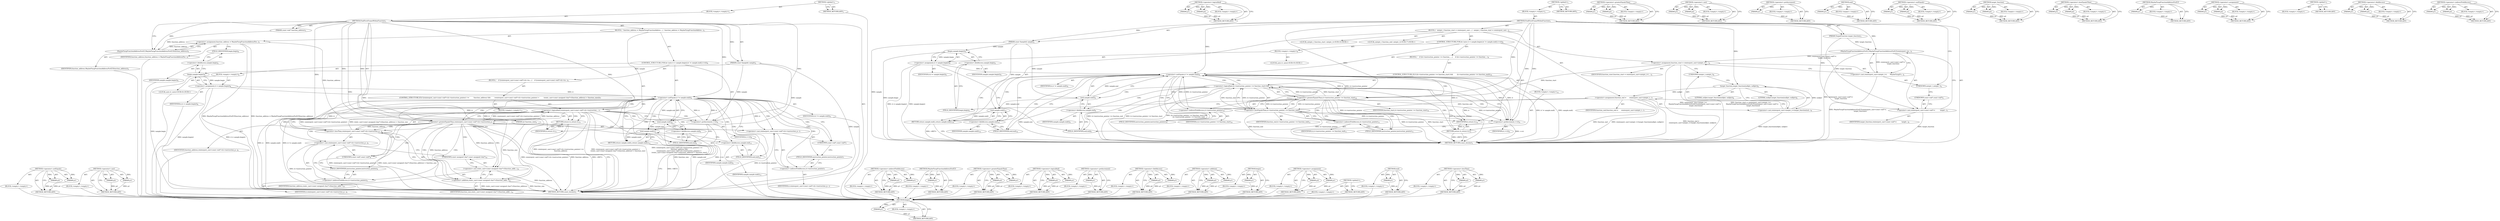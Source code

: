 digraph "&lt;operator&gt;.indirectFieldAccess" {
vulnerable_106 [label=<(METHOD,&lt;operator&gt;.notEquals)>];
vulnerable_107 [label=<(PARAM,p1)>];
vulnerable_108 [label=<(PARAM,p2)>];
vulnerable_109 [label=<(BLOCK,&lt;empty&gt;,&lt;empty&gt;)>];
vulnerable_110 [label=<(METHOD_RETURN,ANY)>];
vulnerable_129 [label=<(METHOD,&lt;operator&gt;.cast)>];
vulnerable_130 [label=<(PARAM,p1)>];
vulnerable_131 [label=<(PARAM,p2)>];
vulnerable_132 [label=<(BLOCK,&lt;empty&gt;,&lt;empty&gt;)>];
vulnerable_133 [label=<(METHOD_RETURN,ANY)>];
vulnerable_6 [label=<(METHOD,&lt;global&gt;)<SUB>1</SUB>>];
vulnerable_7 [label=<(BLOCK,&lt;empty&gt;,&lt;empty&gt;)<SUB>1</SUB>>];
vulnerable_8 [label=<(METHOD,FindFirstFrameWithinFunction)<SUB>1</SUB>>];
vulnerable_9 [label=<(PARAM,const Sample&amp; sample)<SUB>2</SUB>>];
vulnerable_10 [label=<(PARAM,const void* function_address)<SUB>3</SUB>>];
vulnerable_11 [label=<(PARAM,int function_size)<SUB>4</SUB>>];
vulnerable_12 [label=<(BLOCK,{
  function_address = MaybeFixupFunctionAddres...,{
  function_address = MaybeFixupFunctionAddres...)<SUB>4</SUB>>];
vulnerable_13 [label=<(&lt;operator&gt;.assignment,function_address = MaybeFixupFunctionAddressFor...)<SUB>5</SUB>>];
vulnerable_14 [label=<(IDENTIFIER,function_address,function_address = MaybeFixupFunctionAddressFor...)<SUB>5</SUB>>];
vulnerable_15 [label=<(MaybeFixupFunctionAddressForILT,MaybeFixupFunctionAddressForILT(function_address))<SUB>5</SUB>>];
vulnerable_16 [label=<(IDENTIFIER,function_address,MaybeFixupFunctionAddressForILT(function_address))<SUB>5</SUB>>];
vulnerable_17 [label=<(CONTROL_STRUCTURE,FOR,for (auto it = sample.begin();it != sample.end();++it))<SUB>6</SUB>>];
vulnerable_18 [label=<(BLOCK,&lt;empty&gt;,&lt;empty&gt;)<SUB>6</SUB>>];
vulnerable_19 [label="<(LOCAL,auto it: auto)<SUB>6</SUB>>"];
vulnerable_20 [label=<(&lt;operator&gt;.assignment,it = sample.begin())<SUB>6</SUB>>];
vulnerable_21 [label=<(IDENTIFIER,it,it = sample.begin())<SUB>6</SUB>>];
vulnerable_22 [label=<(begin,sample.begin())<SUB>6</SUB>>];
vulnerable_23 [label=<(&lt;operator&gt;.fieldAccess,sample.begin)<SUB>6</SUB>>];
vulnerable_24 [label=<(IDENTIFIER,sample,sample.begin())<SUB>6</SUB>>];
vulnerable_25 [label=<(FIELD_IDENTIFIER,begin,begin)<SUB>6</SUB>>];
vulnerable_26 [label=<(&lt;operator&gt;.notEquals,it != sample.end())<SUB>6</SUB>>];
vulnerable_27 [label=<(IDENTIFIER,it,it != sample.end())<SUB>6</SUB>>];
vulnerable_28 [label=<(end,sample.end())<SUB>6</SUB>>];
vulnerable_29 [label=<(&lt;operator&gt;.fieldAccess,sample.end)<SUB>6</SUB>>];
vulnerable_30 [label=<(IDENTIFIER,sample,sample.end())<SUB>6</SUB>>];
vulnerable_31 [label=<(FIELD_IDENTIFIER,end,end)<SUB>6</SUB>>];
vulnerable_32 [label=<(&lt;operator&gt;.preIncrement,++it)<SUB>6</SUB>>];
vulnerable_33 [label=<(IDENTIFIER,it,++it)<SUB>6</SUB>>];
vulnerable_34 [label=<(BLOCK,{
    if ((reinterpret_cast&lt;const void*&gt;(it-&gt;in...,{
    if ((reinterpret_cast&lt;const void*&gt;(it-&gt;in...)<SUB>6</SUB>>];
vulnerable_35 [label=<(CONTROL_STRUCTURE,IF,if ((reinterpret_cast&lt;const void*&gt;(it-&gt;instruction_pointer) &gt;=
         function_address) &amp;&amp;
        (reinterpret_cast&lt;const void*&gt;(it-&gt;instruction_pointer) &lt;
         (static_cast&lt;const unsigned char*&gt;(function_address) + function_size))))<SUB>7</SUB>>];
vulnerable_36 [label=<(&lt;operator&gt;.logicalAnd,(reinterpret_cast&lt;const void*&gt;(it-&gt;instruction_...)<SUB>7</SUB>>];
vulnerable_37 [label=<(&lt;operator&gt;.greaterEqualsThan,reinterpret_cast&lt;const void*&gt;(it-&gt;instruction_p...)<SUB>7</SUB>>];
vulnerable_38 [label=<(&lt;operator&gt;.cast,reinterpret_cast&lt;const void*&gt;(it-&gt;instruction_p...)<SUB>7</SUB>>];
vulnerable_39 [label=<(UNKNOWN,const void*,const void*)<SUB>7</SUB>>];
vulnerable_40 [label=<(&lt;operator&gt;.indirectFieldAccess,it-&gt;instruction_pointer)<SUB>7</SUB>>];
vulnerable_41 [label=<(IDENTIFIER,it,reinterpret_cast&lt;const void*&gt;(it-&gt;instruction_p...)<SUB>7</SUB>>];
vulnerable_42 [label=<(FIELD_IDENTIFIER,instruction_pointer,instruction_pointer)<SUB>7</SUB>>];
vulnerable_43 [label=<(IDENTIFIER,function_address,reinterpret_cast&lt;const void*&gt;(it-&gt;instruction_p...)<SUB>8</SUB>>];
vulnerable_44 [label=<(&lt;operator&gt;.lessThan,reinterpret_cast&lt;const void*&gt;(it-&gt;instruction_p...)<SUB>9</SUB>>];
vulnerable_45 [label=<(&lt;operator&gt;.cast,reinterpret_cast&lt;const void*&gt;(it-&gt;instruction_p...)<SUB>9</SUB>>];
vulnerable_46 [label=<(UNKNOWN,const void*,const void*)<SUB>9</SUB>>];
vulnerable_47 [label=<(&lt;operator&gt;.indirectFieldAccess,it-&gt;instruction_pointer)<SUB>9</SUB>>];
vulnerable_48 [label=<(IDENTIFIER,it,reinterpret_cast&lt;const void*&gt;(it-&gt;instruction_p...)<SUB>9</SUB>>];
vulnerable_49 [label=<(FIELD_IDENTIFIER,instruction_pointer,instruction_pointer)<SUB>9</SUB>>];
vulnerable_50 [label=<(&lt;operator&gt;.addition,static_cast&lt;const unsigned char*&gt;(function_addr...)<SUB>10</SUB>>];
vulnerable_51 [label=<(&lt;operator&gt;.cast,static_cast&lt;const unsigned char*&gt;(function_addr...)<SUB>10</SUB>>];
vulnerable_52 [label=<(UNKNOWN,const unsigned char*,const unsigned char*)<SUB>10</SUB>>];
vulnerable_53 [label=<(IDENTIFIER,function_address,static_cast&lt;const unsigned char*&gt;(function_addr...)<SUB>10</SUB>>];
vulnerable_54 [label=<(IDENTIFIER,function_size,static_cast&lt;const unsigned char*&gt;(function_addr...)<SUB>10</SUB>>];
vulnerable_55 [label=<(BLOCK,&lt;empty&gt;,&lt;empty&gt;)<SUB>11</SUB>>];
vulnerable_56 [label=<(RETURN,return it;,return it;)<SUB>11</SUB>>];
vulnerable_57 [label=<(IDENTIFIER,it,return it;)<SUB>11</SUB>>];
vulnerable_58 [label=<(RETURN,return sample.end();,return sample.end();)<SUB>13</SUB>>];
vulnerable_59 [label=<(end,sample.end())<SUB>13</SUB>>];
vulnerable_60 [label=<(&lt;operator&gt;.fieldAccess,sample.end)<SUB>13</SUB>>];
vulnerable_61 [label=<(IDENTIFIER,sample,sample.end())<SUB>13</SUB>>];
vulnerable_62 [label=<(FIELD_IDENTIFIER,end,end)<SUB>13</SUB>>];
vulnerable_63 [label=<(METHOD_RETURN,const_iterator)<SUB>1</SUB>>];
vulnerable_65 [label=<(METHOD_RETURN,ANY)<SUB>1</SUB>>];
vulnerable_134 [label=<(METHOD,&lt;operator&gt;.indirectFieldAccess)>];
vulnerable_135 [label=<(PARAM,p1)>];
vulnerable_136 [label=<(PARAM,p2)>];
vulnerable_137 [label=<(BLOCK,&lt;empty&gt;,&lt;empty&gt;)>];
vulnerable_138 [label=<(METHOD_RETURN,ANY)>];
vulnerable_93 [label=<(METHOD,MaybeFixupFunctionAddressForILT)>];
vulnerable_94 [label=<(PARAM,p1)>];
vulnerable_95 [label=<(BLOCK,&lt;empty&gt;,&lt;empty&gt;)>];
vulnerable_96 [label=<(METHOD_RETURN,ANY)>];
vulnerable_124 [label=<(METHOD,&lt;operator&gt;.greaterEqualsThan)>];
vulnerable_125 [label=<(PARAM,p1)>];
vulnerable_126 [label=<(PARAM,p2)>];
vulnerable_127 [label=<(BLOCK,&lt;empty&gt;,&lt;empty&gt;)>];
vulnerable_128 [label=<(METHOD_RETURN,ANY)>];
vulnerable_119 [label=<(METHOD,&lt;operator&gt;.logicalAnd)>];
vulnerable_120 [label=<(PARAM,p1)>];
vulnerable_121 [label=<(PARAM,p2)>];
vulnerable_122 [label=<(BLOCK,&lt;empty&gt;,&lt;empty&gt;)>];
vulnerable_123 [label=<(METHOD_RETURN,ANY)>];
vulnerable_115 [label=<(METHOD,&lt;operator&gt;.preIncrement)>];
vulnerable_116 [label=<(PARAM,p1)>];
vulnerable_117 [label=<(BLOCK,&lt;empty&gt;,&lt;empty&gt;)>];
vulnerable_118 [label=<(METHOD_RETURN,ANY)>];
vulnerable_101 [label=<(METHOD,&lt;operator&gt;.fieldAccess)>];
vulnerable_102 [label=<(PARAM,p1)>];
vulnerable_103 [label=<(PARAM,p2)>];
vulnerable_104 [label=<(BLOCK,&lt;empty&gt;,&lt;empty&gt;)>];
vulnerable_105 [label=<(METHOD_RETURN,ANY)>];
vulnerable_144 [label=<(METHOD,&lt;operator&gt;.addition)>];
vulnerable_145 [label=<(PARAM,p1)>];
vulnerable_146 [label=<(PARAM,p2)>];
vulnerable_147 [label=<(BLOCK,&lt;empty&gt;,&lt;empty&gt;)>];
vulnerable_148 [label=<(METHOD_RETURN,ANY)>];
vulnerable_97 [label=<(METHOD,begin)>];
vulnerable_98 [label=<(PARAM,p1)>];
vulnerable_99 [label=<(BLOCK,&lt;empty&gt;,&lt;empty&gt;)>];
vulnerable_100 [label=<(METHOD_RETURN,ANY)>];
vulnerable_88 [label=<(METHOD,&lt;operator&gt;.assignment)>];
vulnerable_89 [label=<(PARAM,p1)>];
vulnerable_90 [label=<(PARAM,p2)>];
vulnerable_91 [label=<(BLOCK,&lt;empty&gt;,&lt;empty&gt;)>];
vulnerable_92 [label=<(METHOD_RETURN,ANY)>];
vulnerable_82 [label=<(METHOD,&lt;global&gt;)<SUB>1</SUB>>];
vulnerable_83 [label=<(BLOCK,&lt;empty&gt;,&lt;empty&gt;)>];
vulnerable_84 [label=<(METHOD_RETURN,ANY)>];
vulnerable_111 [label=<(METHOD,end)>];
vulnerable_112 [label=<(PARAM,p1)>];
vulnerable_113 [label=<(BLOCK,&lt;empty&gt;,&lt;empty&gt;)>];
vulnerable_114 [label=<(METHOD_RETURN,ANY)>];
vulnerable_139 [label=<(METHOD,&lt;operator&gt;.lessThan)>];
vulnerable_140 [label=<(PARAM,p1)>];
vulnerable_141 [label=<(PARAM,p2)>];
vulnerable_142 [label=<(BLOCK,&lt;empty&gt;,&lt;empty&gt;)>];
vulnerable_143 [label=<(METHOD_RETURN,ANY)>];
fixed_113 [label=<(METHOD,begin)>];
fixed_114 [label=<(PARAM,p1)>];
fixed_115 [label=<(BLOCK,&lt;empty&gt;,&lt;empty&gt;)>];
fixed_116 [label=<(METHOD_RETURN,ANY)>];
fixed_135 [label=<(METHOD,&lt;operator&gt;.logicalAnd)>];
fixed_136 [label=<(PARAM,p1)>];
fixed_137 [label=<(PARAM,p2)>];
fixed_138 [label=<(BLOCK,&lt;empty&gt;,&lt;empty&gt;)>];
fixed_139 [label=<(METHOD_RETURN,ANY)>];
fixed_6 [label=<(METHOD,&lt;global&gt;)<SUB>1</SUB>>];
fixed_7 [label=<(BLOCK,&lt;empty&gt;,&lt;empty&gt;)<SUB>1</SUB>>];
fixed_8 [label=<(METHOD,FindFirstFrameWithinFunction)<SUB>1</SUB>>];
fixed_9 [label=<(PARAM,const Sample&amp; sample)<SUB>2</SUB>>];
fixed_10 [label=<(PARAM,TargetFunction target_function)<SUB>3</SUB>>];
fixed_11 [label=<(BLOCK,{
  uintptr_t function_start = reinterpret_cast...,{
  uintptr_t function_start = reinterpret_cast...)<SUB>3</SUB>>];
fixed_12 [label="<(LOCAL,uintptr_t function_start: uintptr_t)<SUB>4</SUB>>"];
fixed_13 [label=<(&lt;operator&gt;.assignment,function_start = reinterpret_cast&lt;uintptr_t&gt;(
 ...)<SUB>4</SUB>>];
fixed_14 [label=<(IDENTIFIER,function_start,function_start = reinterpret_cast&lt;uintptr_t&gt;(
 ...)<SUB>4</SUB>>];
fixed_15 [label=<(&lt;operator&gt;.cast,reinterpret_cast&lt;uintptr_t&gt;(
      MaybeFixupFu...)<SUB>4</SUB>>];
fixed_16 [label=<(UNKNOWN,uintptr_t,uintptr_t)<SUB>4</SUB>>];
fixed_17 [label=<(MaybeFixupFunctionAddressForILT,MaybeFixupFunctionAddressForILT(reinterpret_cas...)<SUB>5</SUB>>];
fixed_18 [label=<(&lt;operator&gt;.cast,reinterpret_cast&lt;const void*&gt;(
          target...)<SUB>5</SUB>>];
fixed_19 [label=<(UNKNOWN,const void*,const void*)<SUB>5</SUB>>];
fixed_20 [label=<(IDENTIFIER,target_function,reinterpret_cast&lt;const void*&gt;(
          target...)<SUB>6</SUB>>];
fixed_21 [label="<(LOCAL,uintptr_t function_end: uintptr_t)<SUB>7</SUB>>"];
fixed_22 [label=<(&lt;operator&gt;.assignment,function_end =
      reinterpret_cast&lt;uintptr_t...)<SUB>7</SUB>>];
fixed_23 [label=<(IDENTIFIER,function_end,function_end =
      reinterpret_cast&lt;uintptr_t...)<SUB>7</SUB>>];
fixed_24 [label=<(&lt;operator&gt;.cast,reinterpret_cast&lt;uintptr_t&gt;(target_function(nul...)<SUB>8</SUB>>];
fixed_25 [label=<(UNKNOWN,uintptr_t,uintptr_t)<SUB>8</SUB>>];
fixed_26 [label=<(target_function,target_function(nullptr, nullptr))<SUB>8</SUB>>];
fixed_27 [label=<(LITERAL,nullptr,target_function(nullptr, nullptr))<SUB>8</SUB>>];
fixed_28 [label=<(LITERAL,nullptr,target_function(nullptr, nullptr))<SUB>8</SUB>>];
fixed_29 [label=<(CONTROL_STRUCTURE,FOR,for (auto it = sample.begin();it != sample.end();++it))<SUB>9</SUB>>];
fixed_30 [label=<(BLOCK,&lt;empty&gt;,&lt;empty&gt;)<SUB>9</SUB>>];
fixed_31 [label="<(LOCAL,auto it: auto)<SUB>9</SUB>>"];
fixed_32 [label=<(&lt;operator&gt;.assignment,it = sample.begin())<SUB>9</SUB>>];
fixed_33 [label=<(IDENTIFIER,it,it = sample.begin())<SUB>9</SUB>>];
fixed_34 [label=<(begin,sample.begin())<SUB>9</SUB>>];
fixed_35 [label=<(&lt;operator&gt;.fieldAccess,sample.begin)<SUB>9</SUB>>];
fixed_36 [label=<(IDENTIFIER,sample,sample.begin())<SUB>9</SUB>>];
fixed_37 [label=<(FIELD_IDENTIFIER,begin,begin)<SUB>9</SUB>>];
fixed_38 [label=<(&lt;operator&gt;.notEquals,it != sample.end())<SUB>9</SUB>>];
fixed_39 [label=<(IDENTIFIER,it,it != sample.end())<SUB>9</SUB>>];
fixed_40 [label=<(end,sample.end())<SUB>9</SUB>>];
fixed_41 [label=<(&lt;operator&gt;.fieldAccess,sample.end)<SUB>9</SUB>>];
fixed_42 [label=<(IDENTIFIER,sample,sample.end())<SUB>9</SUB>>];
fixed_43 [label=<(FIELD_IDENTIFIER,end,end)<SUB>9</SUB>>];
fixed_44 [label=<(&lt;operator&gt;.preIncrement,++it)<SUB>9</SUB>>];
fixed_45 [label=<(IDENTIFIER,it,++it)<SUB>9</SUB>>];
fixed_46 [label=<(BLOCK,{
    if ((it-&gt;instruction_pointer &gt;= function_...,{
    if ((it-&gt;instruction_pointer &gt;= function_...)<SUB>9</SUB>>];
fixed_47 [label=<(CONTROL_STRUCTURE,IF,if ((it-&gt;instruction_pointer &gt;= function_start) &amp;&amp;
        (it-&gt;instruction_pointer &lt;= function_end)))<SUB>10</SUB>>];
fixed_48 [label=<(&lt;operator&gt;.logicalAnd,(it-&gt;instruction_pointer &gt;= function_start) &amp;&amp;
...)<SUB>10</SUB>>];
fixed_49 [label=<(&lt;operator&gt;.greaterEqualsThan,it-&gt;instruction_pointer &gt;= function_start)<SUB>10</SUB>>];
fixed_50 [label=<(&lt;operator&gt;.indirectFieldAccess,it-&gt;instruction_pointer)<SUB>10</SUB>>];
fixed_51 [label=<(IDENTIFIER,it,it-&gt;instruction_pointer &gt;= function_start)<SUB>10</SUB>>];
fixed_52 [label=<(FIELD_IDENTIFIER,instruction_pointer,instruction_pointer)<SUB>10</SUB>>];
fixed_53 [label=<(IDENTIFIER,function_start,it-&gt;instruction_pointer &gt;= function_start)<SUB>10</SUB>>];
fixed_54 [label=<(&lt;operator&gt;.lessEqualsThan,it-&gt;instruction_pointer &lt;= function_end)<SUB>11</SUB>>];
fixed_55 [label=<(&lt;operator&gt;.indirectFieldAccess,it-&gt;instruction_pointer)<SUB>11</SUB>>];
fixed_56 [label=<(IDENTIFIER,it,it-&gt;instruction_pointer &lt;= function_end)<SUB>11</SUB>>];
fixed_57 [label=<(FIELD_IDENTIFIER,instruction_pointer,instruction_pointer)<SUB>11</SUB>>];
fixed_58 [label=<(IDENTIFIER,function_end,it-&gt;instruction_pointer &lt;= function_end)<SUB>11</SUB>>];
fixed_59 [label=<(BLOCK,&lt;empty&gt;,&lt;empty&gt;)<SUB>12</SUB>>];
fixed_60 [label=<(RETURN,return it;,return it;)<SUB>12</SUB>>];
fixed_61 [label=<(IDENTIFIER,it,return it;)<SUB>12</SUB>>];
fixed_62 [label=<(RETURN,return sample.end();,return sample.end();)<SUB>14</SUB>>];
fixed_63 [label=<(end,sample.end())<SUB>14</SUB>>];
fixed_64 [label=<(&lt;operator&gt;.fieldAccess,sample.end)<SUB>14</SUB>>];
fixed_65 [label=<(IDENTIFIER,sample,sample.end())<SUB>14</SUB>>];
fixed_66 [label=<(FIELD_IDENTIFIER,end,end)<SUB>14</SUB>>];
fixed_67 [label=<(METHOD_RETURN,const_iterator)<SUB>1</SUB>>];
fixed_69 [label=<(METHOD_RETURN,ANY)<SUB>1</SUB>>];
fixed_140 [label=<(METHOD,&lt;operator&gt;.greaterEqualsThan)>];
fixed_141 [label=<(PARAM,p1)>];
fixed_142 [label=<(PARAM,p2)>];
fixed_143 [label=<(BLOCK,&lt;empty&gt;,&lt;empty&gt;)>];
fixed_144 [label=<(METHOD_RETURN,ANY)>];
fixed_99 [label=<(METHOD,&lt;operator&gt;.cast)>];
fixed_100 [label=<(PARAM,p1)>];
fixed_101 [label=<(PARAM,p2)>];
fixed_102 [label=<(BLOCK,&lt;empty&gt;,&lt;empty&gt;)>];
fixed_103 [label=<(METHOD_RETURN,ANY)>];
fixed_131 [label=<(METHOD,&lt;operator&gt;.preIncrement)>];
fixed_132 [label=<(PARAM,p1)>];
fixed_133 [label=<(BLOCK,&lt;empty&gt;,&lt;empty&gt;)>];
fixed_134 [label=<(METHOD_RETURN,ANY)>];
fixed_127 [label=<(METHOD,end)>];
fixed_128 [label=<(PARAM,p1)>];
fixed_129 [label=<(BLOCK,&lt;empty&gt;,&lt;empty&gt;)>];
fixed_130 [label=<(METHOD_RETURN,ANY)>];
fixed_122 [label=<(METHOD,&lt;operator&gt;.notEquals)>];
fixed_123 [label=<(PARAM,p1)>];
fixed_124 [label=<(PARAM,p2)>];
fixed_125 [label=<(BLOCK,&lt;empty&gt;,&lt;empty&gt;)>];
fixed_126 [label=<(METHOD_RETURN,ANY)>];
fixed_108 [label=<(METHOD,target_function)>];
fixed_109 [label=<(PARAM,p1)>];
fixed_110 [label=<(PARAM,p2)>];
fixed_111 [label=<(BLOCK,&lt;empty&gt;,&lt;empty&gt;)>];
fixed_112 [label=<(METHOD_RETURN,ANY)>];
fixed_150 [label=<(METHOD,&lt;operator&gt;.lessEqualsThan)>];
fixed_151 [label=<(PARAM,p1)>];
fixed_152 [label=<(PARAM,p2)>];
fixed_153 [label=<(BLOCK,&lt;empty&gt;,&lt;empty&gt;)>];
fixed_154 [label=<(METHOD_RETURN,ANY)>];
fixed_104 [label=<(METHOD,MaybeFixupFunctionAddressForILT)>];
fixed_105 [label=<(PARAM,p1)>];
fixed_106 [label=<(BLOCK,&lt;empty&gt;,&lt;empty&gt;)>];
fixed_107 [label=<(METHOD_RETURN,ANY)>];
fixed_94 [label=<(METHOD,&lt;operator&gt;.assignment)>];
fixed_95 [label=<(PARAM,p1)>];
fixed_96 [label=<(PARAM,p2)>];
fixed_97 [label=<(BLOCK,&lt;empty&gt;,&lt;empty&gt;)>];
fixed_98 [label=<(METHOD_RETURN,ANY)>];
fixed_88 [label=<(METHOD,&lt;global&gt;)<SUB>1</SUB>>];
fixed_89 [label=<(BLOCK,&lt;empty&gt;,&lt;empty&gt;)>];
fixed_90 [label=<(METHOD_RETURN,ANY)>];
fixed_117 [label=<(METHOD,&lt;operator&gt;.fieldAccess)>];
fixed_118 [label=<(PARAM,p1)>];
fixed_119 [label=<(PARAM,p2)>];
fixed_120 [label=<(BLOCK,&lt;empty&gt;,&lt;empty&gt;)>];
fixed_121 [label=<(METHOD_RETURN,ANY)>];
fixed_145 [label=<(METHOD,&lt;operator&gt;.indirectFieldAccess)>];
fixed_146 [label=<(PARAM,p1)>];
fixed_147 [label=<(PARAM,p2)>];
fixed_148 [label=<(BLOCK,&lt;empty&gt;,&lt;empty&gt;)>];
fixed_149 [label=<(METHOD_RETURN,ANY)>];
vulnerable_106 -> vulnerable_107  [key=0, label="AST: "];
vulnerable_106 -> vulnerable_107  [key=1, label="DDG: "];
vulnerable_106 -> vulnerable_109  [key=0, label="AST: "];
vulnerable_106 -> vulnerable_108  [key=0, label="AST: "];
vulnerable_106 -> vulnerable_108  [key=1, label="DDG: "];
vulnerable_106 -> vulnerable_110  [key=0, label="AST: "];
vulnerable_106 -> vulnerable_110  [key=1, label="CFG: "];
vulnerable_107 -> vulnerable_110  [key=0, label="DDG: p1"];
vulnerable_108 -> vulnerable_110  [key=0, label="DDG: p2"];
vulnerable_109 -> fixed_113  [key=0];
vulnerable_110 -> fixed_113  [key=0];
vulnerable_129 -> vulnerable_130  [key=0, label="AST: "];
vulnerable_129 -> vulnerable_130  [key=1, label="DDG: "];
vulnerable_129 -> vulnerable_132  [key=0, label="AST: "];
vulnerable_129 -> vulnerable_131  [key=0, label="AST: "];
vulnerable_129 -> vulnerable_131  [key=1, label="DDG: "];
vulnerable_129 -> vulnerable_133  [key=0, label="AST: "];
vulnerable_129 -> vulnerable_133  [key=1, label="CFG: "];
vulnerable_130 -> vulnerable_133  [key=0, label="DDG: p1"];
vulnerable_131 -> vulnerable_133  [key=0, label="DDG: p2"];
vulnerable_132 -> fixed_113  [key=0];
vulnerable_133 -> fixed_113  [key=0];
vulnerable_6 -> vulnerable_7  [key=0, label="AST: "];
vulnerable_6 -> vulnerable_65  [key=0, label="AST: "];
vulnerable_6 -> vulnerable_65  [key=1, label="CFG: "];
vulnerable_7 -> vulnerable_8  [key=0, label="AST: "];
vulnerable_8 -> vulnerable_9  [key=0, label="AST: "];
vulnerable_8 -> vulnerable_9  [key=1, label="DDG: "];
vulnerable_8 -> vulnerable_10  [key=0, label="AST: "];
vulnerable_8 -> vulnerable_10  [key=1, label="DDG: "];
vulnerable_8 -> vulnerable_11  [key=0, label="AST: "];
vulnerable_8 -> vulnerable_11  [key=1, label="DDG: "];
vulnerable_8 -> vulnerable_12  [key=0, label="AST: "];
vulnerable_8 -> vulnerable_63  [key=0, label="AST: "];
vulnerable_8 -> vulnerable_15  [key=0, label="CFG: "];
vulnerable_8 -> vulnerable_15  [key=1, label="DDG: "];
vulnerable_8 -> vulnerable_26  [key=0, label="DDG: "];
vulnerable_8 -> vulnerable_32  [key=0, label="DDG: "];
vulnerable_8 -> vulnerable_37  [key=0, label="DDG: "];
vulnerable_8 -> vulnerable_44  [key=0, label="DDG: "];
vulnerable_8 -> vulnerable_57  [key=0, label="DDG: "];
vulnerable_8 -> vulnerable_50  [key=0, label="DDG: "];
vulnerable_8 -> vulnerable_51  [key=0, label="DDG: "];
vulnerable_9 -> vulnerable_63  [key=0, label="DDG: sample"];
vulnerable_9 -> vulnerable_59  [key=0, label="DDG: sample"];
vulnerable_9 -> vulnerable_28  [key=0, label="DDG: sample"];
vulnerable_9 -> vulnerable_22  [key=0, label="DDG: sample"];
vulnerable_10 -> vulnerable_15  [key=0, label="DDG: function_address"];
vulnerable_11 -> vulnerable_63  [key=0, label="DDG: function_size"];
vulnerable_11 -> vulnerable_44  [key=0, label="DDG: function_size"];
vulnerable_11 -> vulnerable_50  [key=0, label="DDG: function_size"];
vulnerable_12 -> vulnerable_13  [key=0, label="AST: "];
vulnerable_12 -> vulnerable_17  [key=0, label="AST: "];
vulnerable_12 -> vulnerable_58  [key=0, label="AST: "];
vulnerable_13 -> vulnerable_14  [key=0, label="AST: "];
vulnerable_13 -> vulnerable_15  [key=0, label="AST: "];
vulnerable_13 -> vulnerable_25  [key=0, label="CFG: "];
vulnerable_13 -> vulnerable_63  [key=0, label="DDG: MaybeFixupFunctionAddressForILT(function_address)"];
vulnerable_13 -> vulnerable_63  [key=1, label="DDG: function_address = MaybeFixupFunctionAddressForILT(function_address)"];
vulnerable_13 -> vulnerable_37  [key=0, label="DDG: function_address"];
vulnerable_14 -> fixed_113  [key=0];
vulnerable_15 -> vulnerable_16  [key=0, label="AST: "];
vulnerable_15 -> vulnerable_13  [key=0, label="CFG: "];
vulnerable_15 -> vulnerable_13  [key=1, label="DDG: function_address"];
vulnerable_16 -> fixed_113  [key=0];
vulnerable_17 -> vulnerable_18  [key=0, label="AST: "];
vulnerable_17 -> vulnerable_26  [key=0, label="AST: "];
vulnerable_17 -> vulnerable_32  [key=0, label="AST: "];
vulnerable_17 -> vulnerable_34  [key=0, label="AST: "];
vulnerable_18 -> vulnerable_19  [key=0, label="AST: "];
vulnerable_18 -> vulnerable_20  [key=0, label="AST: "];
vulnerable_19 -> fixed_113  [key=0];
vulnerable_20 -> vulnerable_21  [key=0, label="AST: "];
vulnerable_20 -> vulnerable_22  [key=0, label="AST: "];
vulnerable_20 -> vulnerable_31  [key=0, label="CFG: "];
vulnerable_20 -> vulnerable_63  [key=0, label="DDG: sample.begin()"];
vulnerable_20 -> vulnerable_63  [key=1, label="DDG: it = sample.begin()"];
vulnerable_20 -> vulnerable_26  [key=0, label="DDG: it"];
vulnerable_21 -> fixed_113  [key=0];
vulnerable_22 -> vulnerable_23  [key=0, label="AST: "];
vulnerable_22 -> vulnerable_20  [key=0, label="CFG: "];
vulnerable_22 -> vulnerable_20  [key=1, label="DDG: sample.begin"];
vulnerable_22 -> vulnerable_63  [key=0, label="DDG: sample.begin"];
vulnerable_23 -> vulnerable_24  [key=0, label="AST: "];
vulnerable_23 -> vulnerable_25  [key=0, label="AST: "];
vulnerable_23 -> vulnerable_22  [key=0, label="CFG: "];
vulnerable_24 -> fixed_113  [key=0];
vulnerable_25 -> vulnerable_23  [key=0, label="CFG: "];
vulnerable_26 -> vulnerable_27  [key=0, label="AST: "];
vulnerable_26 -> vulnerable_28  [key=0, label="AST: "];
vulnerable_26 -> vulnerable_39  [key=0, label="CFG: "];
vulnerable_26 -> vulnerable_39  [key=1, label="CDG: "];
vulnerable_26 -> vulnerable_62  [key=0, label="CFG: "];
vulnerable_26 -> vulnerable_62  [key=1, label="CDG: "];
vulnerable_26 -> vulnerable_63  [key=0, label="DDG: it"];
vulnerable_26 -> vulnerable_63  [key=1, label="DDG: sample.end()"];
vulnerable_26 -> vulnerable_63  [key=2, label="DDG: it != sample.end()"];
vulnerable_26 -> vulnerable_32  [key=0, label="DDG: it"];
vulnerable_26 -> vulnerable_37  [key=0, label="DDG: it"];
vulnerable_26 -> vulnerable_37  [key=1, label="CDG: "];
vulnerable_26 -> vulnerable_44  [key=0, label="DDG: it"];
vulnerable_26 -> vulnerable_57  [key=0, label="DDG: it"];
vulnerable_26 -> vulnerable_38  [key=0, label="DDG: it"];
vulnerable_26 -> vulnerable_38  [key=1, label="CDG: "];
vulnerable_26 -> vulnerable_45  [key=0, label="DDG: it"];
vulnerable_26 -> vulnerable_58  [key=0, label="CDG: "];
vulnerable_26 -> vulnerable_60  [key=0, label="CDG: "];
vulnerable_26 -> vulnerable_42  [key=0, label="CDG: "];
vulnerable_26 -> vulnerable_36  [key=0, label="CDG: "];
vulnerable_26 -> vulnerable_40  [key=0, label="CDG: "];
vulnerable_26 -> vulnerable_59  [key=0, label="CDG: "];
vulnerable_27 -> fixed_113  [key=0];
vulnerable_28 -> vulnerable_29  [key=0, label="AST: "];
vulnerable_28 -> vulnerable_26  [key=0, label="CFG: "];
vulnerable_28 -> vulnerable_26  [key=1, label="DDG: sample.end"];
vulnerable_28 -> vulnerable_63  [key=0, label="DDG: sample.end"];
vulnerable_28 -> vulnerable_59  [key=0, label="DDG: sample.end"];
vulnerable_29 -> vulnerable_30  [key=0, label="AST: "];
vulnerable_29 -> vulnerable_31  [key=0, label="AST: "];
vulnerable_29 -> vulnerable_28  [key=0, label="CFG: "];
vulnerable_30 -> fixed_113  [key=0];
vulnerable_31 -> vulnerable_29  [key=0, label="CFG: "];
vulnerable_32 -> vulnerable_33  [key=0, label="AST: "];
vulnerable_32 -> vulnerable_31  [key=0, label="CFG: "];
vulnerable_32 -> vulnerable_63  [key=0, label="DDG: ++it"];
vulnerable_32 -> vulnerable_26  [key=0, label="DDG: it"];
vulnerable_33 -> fixed_113  [key=0];
vulnerable_34 -> vulnerable_35  [key=0, label="AST: "];
vulnerable_35 -> vulnerable_36  [key=0, label="AST: "];
vulnerable_35 -> vulnerable_55  [key=0, label="AST: "];
vulnerable_36 -> vulnerable_37  [key=0, label="AST: "];
vulnerable_36 -> vulnerable_44  [key=0, label="AST: "];
vulnerable_36 -> vulnerable_56  [key=0, label="CFG: "];
vulnerable_36 -> vulnerable_56  [key=1, label="CDG: "];
vulnerable_36 -> vulnerable_32  [key=0, label="CFG: "];
vulnerable_36 -> vulnerable_32  [key=1, label="CDG: "];
vulnerable_36 -> vulnerable_63  [key=0, label="DDG: reinterpret_cast&lt;const void*&gt;(it-&gt;instruction_pointer) &gt;=
         function_address"];
vulnerable_36 -> vulnerable_63  [key=1, label="DDG: reinterpret_cast&lt;const void*&gt;(it-&gt;instruction_pointer) &lt;
         (static_cast&lt;const unsigned char*&gt;(function_address) + function_size)"];
vulnerable_36 -> vulnerable_63  [key=2, label="DDG: (reinterpret_cast&lt;const void*&gt;(it-&gt;instruction_pointer) &gt;=
         function_address) &amp;&amp;
        (reinterpret_cast&lt;const void*&gt;(it-&gt;instruction_pointer) &lt;
         (static_cast&lt;const unsigned char*&gt;(function_address) + function_size))"];
vulnerable_36 -> vulnerable_26  [key=0, label="CDG: "];
vulnerable_36 -> vulnerable_28  [key=0, label="CDG: "];
vulnerable_36 -> vulnerable_29  [key=0, label="CDG: "];
vulnerable_36 -> vulnerable_31  [key=0, label="CDG: "];
vulnerable_37 -> vulnerable_38  [key=0, label="AST: "];
vulnerable_37 -> vulnerable_43  [key=0, label="AST: "];
vulnerable_37 -> vulnerable_46  [key=0, label="CFG: "];
vulnerable_37 -> vulnerable_46  [key=1, label="CDG: "];
vulnerable_37 -> vulnerable_36  [key=0, label="CFG: "];
vulnerable_37 -> vulnerable_36  [key=1, label="DDG: reinterpret_cast&lt;const void*&gt;(it-&gt;instruction_pointer)"];
vulnerable_37 -> vulnerable_36  [key=2, label="DDG: function_address"];
vulnerable_37 -> vulnerable_63  [key=0, label="DDG: reinterpret_cast&lt;const void*&gt;(it-&gt;instruction_pointer)"];
vulnerable_37 -> vulnerable_63  [key=1, label="DDG: function_address"];
vulnerable_37 -> vulnerable_44  [key=0, label="DDG: function_address"];
vulnerable_37 -> vulnerable_44  [key=1, label="CDG: "];
vulnerable_37 -> vulnerable_50  [key=0, label="DDG: function_address"];
vulnerable_37 -> vulnerable_50  [key=1, label="CDG: "];
vulnerable_37 -> vulnerable_51  [key=0, label="DDG: function_address"];
vulnerable_37 -> vulnerable_51  [key=1, label="CDG: "];
vulnerable_37 -> vulnerable_47  [key=0, label="CDG: "];
vulnerable_37 -> vulnerable_49  [key=0, label="CDG: "];
vulnerable_37 -> vulnerable_52  [key=0, label="CDG: "];
vulnerable_37 -> vulnerable_45  [key=0, label="CDG: "];
vulnerable_38 -> vulnerable_39  [key=0, label="AST: "];
vulnerable_38 -> vulnerable_40  [key=0, label="AST: "];
vulnerable_38 -> vulnerable_37  [key=0, label="CFG: "];
vulnerable_38 -> vulnerable_63  [key=0, label="DDG: it-&gt;instruction_pointer"];
vulnerable_39 -> vulnerable_42  [key=0, label="CFG: "];
vulnerable_40 -> vulnerable_41  [key=0, label="AST: "];
vulnerable_40 -> vulnerable_42  [key=0, label="AST: "];
vulnerable_40 -> vulnerable_38  [key=0, label="CFG: "];
vulnerable_41 -> fixed_113  [key=0];
vulnerable_42 -> vulnerable_40  [key=0, label="CFG: "];
vulnerable_43 -> fixed_113  [key=0];
vulnerable_44 -> vulnerable_45  [key=0, label="AST: "];
vulnerable_44 -> vulnerable_50  [key=0, label="AST: "];
vulnerable_44 -> vulnerable_36  [key=0, label="CFG: "];
vulnerable_44 -> vulnerable_36  [key=1, label="DDG: reinterpret_cast&lt;const void*&gt;(it-&gt;instruction_pointer)"];
vulnerable_44 -> vulnerable_36  [key=2, label="DDG: static_cast&lt;const unsigned char*&gt;(function_address) + function_size"];
vulnerable_44 -> vulnerable_63  [key=0, label="DDG: reinterpret_cast&lt;const void*&gt;(it-&gt;instruction_pointer)"];
vulnerable_44 -> vulnerable_63  [key=1, label="DDG: static_cast&lt;const unsigned char*&gt;(function_address) + function_size"];
vulnerable_45 -> vulnerable_46  [key=0, label="AST: "];
vulnerable_45 -> vulnerable_47  [key=0, label="AST: "];
vulnerable_45 -> vulnerable_52  [key=0, label="CFG: "];
vulnerable_45 -> vulnerable_63  [key=0, label="DDG: it-&gt;instruction_pointer"];
vulnerable_46 -> vulnerable_49  [key=0, label="CFG: "];
vulnerable_47 -> vulnerable_48  [key=0, label="AST: "];
vulnerable_47 -> vulnerable_49  [key=0, label="AST: "];
vulnerable_47 -> vulnerable_45  [key=0, label="CFG: "];
vulnerable_48 -> fixed_113  [key=0];
vulnerable_49 -> vulnerable_47  [key=0, label="CFG: "];
vulnerable_50 -> vulnerable_51  [key=0, label="AST: "];
vulnerable_50 -> vulnerable_54  [key=0, label="AST: "];
vulnerable_50 -> vulnerable_44  [key=0, label="CFG: "];
vulnerable_50 -> vulnerable_63  [key=0, label="DDG: static_cast&lt;const unsigned char*&gt;(function_address)"];
vulnerable_50 -> vulnerable_63  [key=1, label="DDG: function_size"];
vulnerable_51 -> vulnerable_52  [key=0, label="AST: "];
vulnerable_51 -> vulnerable_53  [key=0, label="AST: "];
vulnerable_51 -> vulnerable_50  [key=0, label="CFG: "];
vulnerable_51 -> vulnerable_63  [key=0, label="DDG: function_address"];
vulnerable_52 -> vulnerable_51  [key=0, label="CFG: "];
vulnerable_53 -> fixed_113  [key=0];
vulnerable_54 -> fixed_113  [key=0];
vulnerable_55 -> vulnerable_56  [key=0, label="AST: "];
vulnerable_56 -> vulnerable_57  [key=0, label="AST: "];
vulnerable_56 -> vulnerable_63  [key=0, label="CFG: "];
vulnerable_56 -> vulnerable_63  [key=1, label="DDG: &lt;RET&gt;"];
vulnerable_57 -> vulnerable_56  [key=0, label="DDG: it"];
vulnerable_58 -> vulnerable_59  [key=0, label="AST: "];
vulnerable_58 -> vulnerable_63  [key=0, label="CFG: "];
vulnerable_58 -> vulnerable_63  [key=1, label="DDG: &lt;RET&gt;"];
vulnerable_59 -> vulnerable_60  [key=0, label="AST: "];
vulnerable_59 -> vulnerable_58  [key=0, label="CFG: "];
vulnerable_59 -> vulnerable_58  [key=1, label="DDG: sample.end()"];
vulnerable_60 -> vulnerable_61  [key=0, label="AST: "];
vulnerable_60 -> vulnerable_62  [key=0, label="AST: "];
vulnerable_60 -> vulnerable_59  [key=0, label="CFG: "];
vulnerable_61 -> fixed_113  [key=0];
vulnerable_62 -> vulnerable_60  [key=0, label="CFG: "];
vulnerable_63 -> fixed_113  [key=0];
vulnerable_65 -> fixed_113  [key=0];
vulnerable_134 -> vulnerable_135  [key=0, label="AST: "];
vulnerable_134 -> vulnerable_135  [key=1, label="DDG: "];
vulnerable_134 -> vulnerable_137  [key=0, label="AST: "];
vulnerable_134 -> vulnerable_136  [key=0, label="AST: "];
vulnerable_134 -> vulnerable_136  [key=1, label="DDG: "];
vulnerable_134 -> vulnerable_138  [key=0, label="AST: "];
vulnerable_134 -> vulnerable_138  [key=1, label="CFG: "];
vulnerable_135 -> vulnerable_138  [key=0, label="DDG: p1"];
vulnerable_136 -> vulnerable_138  [key=0, label="DDG: p2"];
vulnerable_137 -> fixed_113  [key=0];
vulnerable_138 -> fixed_113  [key=0];
vulnerable_93 -> vulnerable_94  [key=0, label="AST: "];
vulnerable_93 -> vulnerable_94  [key=1, label="DDG: "];
vulnerable_93 -> vulnerable_95  [key=0, label="AST: "];
vulnerable_93 -> vulnerable_96  [key=0, label="AST: "];
vulnerable_93 -> vulnerable_96  [key=1, label="CFG: "];
vulnerable_94 -> vulnerable_96  [key=0, label="DDG: p1"];
vulnerable_95 -> fixed_113  [key=0];
vulnerable_96 -> fixed_113  [key=0];
vulnerable_124 -> vulnerable_125  [key=0, label="AST: "];
vulnerable_124 -> vulnerable_125  [key=1, label="DDG: "];
vulnerable_124 -> vulnerable_127  [key=0, label="AST: "];
vulnerable_124 -> vulnerable_126  [key=0, label="AST: "];
vulnerable_124 -> vulnerable_126  [key=1, label="DDG: "];
vulnerable_124 -> vulnerable_128  [key=0, label="AST: "];
vulnerable_124 -> vulnerable_128  [key=1, label="CFG: "];
vulnerable_125 -> vulnerable_128  [key=0, label="DDG: p1"];
vulnerable_126 -> vulnerable_128  [key=0, label="DDG: p2"];
vulnerable_127 -> fixed_113  [key=0];
vulnerable_128 -> fixed_113  [key=0];
vulnerable_119 -> vulnerable_120  [key=0, label="AST: "];
vulnerable_119 -> vulnerable_120  [key=1, label="DDG: "];
vulnerable_119 -> vulnerable_122  [key=0, label="AST: "];
vulnerable_119 -> vulnerable_121  [key=0, label="AST: "];
vulnerable_119 -> vulnerable_121  [key=1, label="DDG: "];
vulnerable_119 -> vulnerable_123  [key=0, label="AST: "];
vulnerable_119 -> vulnerable_123  [key=1, label="CFG: "];
vulnerable_120 -> vulnerable_123  [key=0, label="DDG: p1"];
vulnerable_121 -> vulnerable_123  [key=0, label="DDG: p2"];
vulnerable_122 -> fixed_113  [key=0];
vulnerable_123 -> fixed_113  [key=0];
vulnerable_115 -> vulnerable_116  [key=0, label="AST: "];
vulnerable_115 -> vulnerable_116  [key=1, label="DDG: "];
vulnerable_115 -> vulnerable_117  [key=0, label="AST: "];
vulnerable_115 -> vulnerable_118  [key=0, label="AST: "];
vulnerable_115 -> vulnerable_118  [key=1, label="CFG: "];
vulnerable_116 -> vulnerable_118  [key=0, label="DDG: p1"];
vulnerable_117 -> fixed_113  [key=0];
vulnerable_118 -> fixed_113  [key=0];
vulnerable_101 -> vulnerable_102  [key=0, label="AST: "];
vulnerable_101 -> vulnerable_102  [key=1, label="DDG: "];
vulnerable_101 -> vulnerable_104  [key=0, label="AST: "];
vulnerable_101 -> vulnerable_103  [key=0, label="AST: "];
vulnerable_101 -> vulnerable_103  [key=1, label="DDG: "];
vulnerable_101 -> vulnerable_105  [key=0, label="AST: "];
vulnerable_101 -> vulnerable_105  [key=1, label="CFG: "];
vulnerable_102 -> vulnerable_105  [key=0, label="DDG: p1"];
vulnerable_103 -> vulnerable_105  [key=0, label="DDG: p2"];
vulnerable_104 -> fixed_113  [key=0];
vulnerable_105 -> fixed_113  [key=0];
vulnerable_144 -> vulnerable_145  [key=0, label="AST: "];
vulnerable_144 -> vulnerable_145  [key=1, label="DDG: "];
vulnerable_144 -> vulnerable_147  [key=0, label="AST: "];
vulnerable_144 -> vulnerable_146  [key=0, label="AST: "];
vulnerable_144 -> vulnerable_146  [key=1, label="DDG: "];
vulnerable_144 -> vulnerable_148  [key=0, label="AST: "];
vulnerable_144 -> vulnerable_148  [key=1, label="CFG: "];
vulnerable_145 -> vulnerable_148  [key=0, label="DDG: p1"];
vulnerable_146 -> vulnerable_148  [key=0, label="DDG: p2"];
vulnerable_147 -> fixed_113  [key=0];
vulnerable_148 -> fixed_113  [key=0];
vulnerable_97 -> vulnerable_98  [key=0, label="AST: "];
vulnerable_97 -> vulnerable_98  [key=1, label="DDG: "];
vulnerable_97 -> vulnerable_99  [key=0, label="AST: "];
vulnerable_97 -> vulnerable_100  [key=0, label="AST: "];
vulnerable_97 -> vulnerable_100  [key=1, label="CFG: "];
vulnerable_98 -> vulnerable_100  [key=0, label="DDG: p1"];
vulnerable_99 -> fixed_113  [key=0];
vulnerable_100 -> fixed_113  [key=0];
vulnerable_88 -> vulnerable_89  [key=0, label="AST: "];
vulnerable_88 -> vulnerable_89  [key=1, label="DDG: "];
vulnerable_88 -> vulnerable_91  [key=0, label="AST: "];
vulnerable_88 -> vulnerable_90  [key=0, label="AST: "];
vulnerable_88 -> vulnerable_90  [key=1, label="DDG: "];
vulnerable_88 -> vulnerable_92  [key=0, label="AST: "];
vulnerable_88 -> vulnerable_92  [key=1, label="CFG: "];
vulnerable_89 -> vulnerable_92  [key=0, label="DDG: p1"];
vulnerable_90 -> vulnerable_92  [key=0, label="DDG: p2"];
vulnerable_91 -> fixed_113  [key=0];
vulnerable_92 -> fixed_113  [key=0];
vulnerable_82 -> vulnerable_83  [key=0, label="AST: "];
vulnerable_82 -> vulnerable_84  [key=0, label="AST: "];
vulnerable_82 -> vulnerable_84  [key=1, label="CFG: "];
vulnerable_83 -> fixed_113  [key=0];
vulnerable_84 -> fixed_113  [key=0];
vulnerable_111 -> vulnerable_112  [key=0, label="AST: "];
vulnerable_111 -> vulnerable_112  [key=1, label="DDG: "];
vulnerable_111 -> vulnerable_113  [key=0, label="AST: "];
vulnerable_111 -> vulnerable_114  [key=0, label="AST: "];
vulnerable_111 -> vulnerable_114  [key=1, label="CFG: "];
vulnerable_112 -> vulnerable_114  [key=0, label="DDG: p1"];
vulnerable_113 -> fixed_113  [key=0];
vulnerable_114 -> fixed_113  [key=0];
vulnerable_139 -> vulnerable_140  [key=0, label="AST: "];
vulnerable_139 -> vulnerable_140  [key=1, label="DDG: "];
vulnerable_139 -> vulnerable_142  [key=0, label="AST: "];
vulnerable_139 -> vulnerable_141  [key=0, label="AST: "];
vulnerable_139 -> vulnerable_141  [key=1, label="DDG: "];
vulnerable_139 -> vulnerable_143  [key=0, label="AST: "];
vulnerable_139 -> vulnerable_143  [key=1, label="CFG: "];
vulnerable_140 -> vulnerable_143  [key=0, label="DDG: p1"];
vulnerable_141 -> vulnerable_143  [key=0, label="DDG: p2"];
vulnerable_142 -> fixed_113  [key=0];
vulnerable_143 -> fixed_113  [key=0];
fixed_113 -> fixed_114  [key=0, label="AST: "];
fixed_113 -> fixed_114  [key=1, label="DDG: "];
fixed_113 -> fixed_115  [key=0, label="AST: "];
fixed_113 -> fixed_116  [key=0, label="AST: "];
fixed_113 -> fixed_116  [key=1, label="CFG: "];
fixed_114 -> fixed_116  [key=0, label="DDG: p1"];
fixed_135 -> fixed_136  [key=0, label="AST: "];
fixed_135 -> fixed_136  [key=1, label="DDG: "];
fixed_135 -> fixed_138  [key=0, label="AST: "];
fixed_135 -> fixed_137  [key=0, label="AST: "];
fixed_135 -> fixed_137  [key=1, label="DDG: "];
fixed_135 -> fixed_139  [key=0, label="AST: "];
fixed_135 -> fixed_139  [key=1, label="CFG: "];
fixed_136 -> fixed_139  [key=0, label="DDG: p1"];
fixed_137 -> fixed_139  [key=0, label="DDG: p2"];
fixed_6 -> fixed_7  [key=0, label="AST: "];
fixed_6 -> fixed_69  [key=0, label="AST: "];
fixed_6 -> fixed_69  [key=1, label="CFG: "];
fixed_7 -> fixed_8  [key=0, label="AST: "];
fixed_8 -> fixed_9  [key=0, label="AST: "];
fixed_8 -> fixed_9  [key=1, label="DDG: "];
fixed_8 -> fixed_10  [key=0, label="AST: "];
fixed_8 -> fixed_10  [key=1, label="DDG: "];
fixed_8 -> fixed_11  [key=0, label="AST: "];
fixed_8 -> fixed_67  [key=0, label="AST: "];
fixed_8 -> fixed_16  [key=0, label="CFG: "];
fixed_8 -> fixed_38  [key=0, label="DDG: "];
fixed_8 -> fixed_44  [key=0, label="DDG: "];
fixed_8 -> fixed_17  [key=0, label="DDG: "];
fixed_8 -> fixed_26  [key=0, label="DDG: "];
fixed_8 -> fixed_18  [key=0, label="DDG: "];
fixed_8 -> fixed_49  [key=0, label="DDG: "];
fixed_8 -> fixed_54  [key=0, label="DDG: "];
fixed_8 -> fixed_61  [key=0, label="DDG: "];
fixed_9 -> fixed_67  [key=0, label="DDG: sample"];
fixed_9 -> fixed_63  [key=0, label="DDG: sample"];
fixed_9 -> fixed_40  [key=0, label="DDG: sample"];
fixed_9 -> fixed_34  [key=0, label="DDG: sample"];
fixed_10 -> fixed_17  [key=0, label="DDG: target_function"];
fixed_10 -> fixed_18  [key=0, label="DDG: target_function"];
fixed_11 -> fixed_12  [key=0, label="AST: "];
fixed_11 -> fixed_13  [key=0, label="AST: "];
fixed_11 -> fixed_21  [key=0, label="AST: "];
fixed_11 -> fixed_22  [key=0, label="AST: "];
fixed_11 -> fixed_29  [key=0, label="AST: "];
fixed_11 -> fixed_62  [key=0, label="AST: "];
fixed_13 -> fixed_14  [key=0, label="AST: "];
fixed_13 -> fixed_15  [key=0, label="AST: "];
fixed_13 -> fixed_25  [key=0, label="CFG: "];
fixed_13 -> fixed_67  [key=0, label="DDG: reinterpret_cast&lt;uintptr_t&gt;(
      MaybeFixupFunctionAddressForILT(reinterpret_cast&lt;const void*&gt;(
          target_function)))"];
fixed_13 -> fixed_67  [key=1, label="DDG: function_start = reinterpret_cast&lt;uintptr_t&gt;(
      MaybeFixupFunctionAddressForILT(reinterpret_cast&lt;const void*&gt;(
          target_function)))"];
fixed_13 -> fixed_49  [key=0, label="DDG: function_start"];
fixed_15 -> fixed_16  [key=0, label="AST: "];
fixed_15 -> fixed_17  [key=0, label="AST: "];
fixed_15 -> fixed_13  [key=0, label="CFG: "];
fixed_15 -> fixed_67  [key=0, label="DDG: MaybeFixupFunctionAddressForILT(reinterpret_cast&lt;const void*&gt;(
          target_function))"];
fixed_16 -> fixed_19  [key=0, label="CFG: "];
fixed_17 -> fixed_18  [key=0, label="AST: "];
fixed_17 -> fixed_15  [key=0, label="CFG: "];
fixed_17 -> fixed_15  [key=1, label="DDG: reinterpret_cast&lt;const void*&gt;(
          target_function)"];
fixed_17 -> fixed_67  [key=0, label="DDG: reinterpret_cast&lt;const void*&gt;(
          target_function)"];
fixed_17 -> fixed_13  [key=0, label="DDG: reinterpret_cast&lt;const void*&gt;(
          target_function)"];
fixed_18 -> fixed_19  [key=0, label="AST: "];
fixed_18 -> fixed_20  [key=0, label="AST: "];
fixed_18 -> fixed_17  [key=0, label="CFG: "];
fixed_18 -> fixed_67  [key=0, label="DDG: target_function"];
fixed_19 -> fixed_18  [key=0, label="CFG: "];
fixed_22 -> fixed_23  [key=0, label="AST: "];
fixed_22 -> fixed_24  [key=0, label="AST: "];
fixed_22 -> fixed_37  [key=0, label="CFG: "];
fixed_22 -> fixed_67  [key=0, label="DDG: function_end"];
fixed_22 -> fixed_67  [key=1, label="DDG: reinterpret_cast&lt;uintptr_t&gt;(target_function(nullptr, nullptr))"];
fixed_22 -> fixed_67  [key=2, label="DDG: function_end =
      reinterpret_cast&lt;uintptr_t&gt;(target_function(nullptr, nullptr))"];
fixed_22 -> fixed_54  [key=0, label="DDG: function_end"];
fixed_24 -> fixed_25  [key=0, label="AST: "];
fixed_24 -> fixed_26  [key=0, label="AST: "];
fixed_24 -> fixed_22  [key=0, label="CFG: "];
fixed_24 -> fixed_67  [key=0, label="DDG: target_function(nullptr, nullptr)"];
fixed_25 -> fixed_26  [key=0, label="CFG: "];
fixed_26 -> fixed_27  [key=0, label="AST: "];
fixed_26 -> fixed_28  [key=0, label="AST: "];
fixed_26 -> fixed_24  [key=0, label="CFG: "];
fixed_26 -> fixed_24  [key=1, label="DDG: nullptr"];
fixed_26 -> fixed_22  [key=0, label="DDG: nullptr"];
fixed_29 -> fixed_30  [key=0, label="AST: "];
fixed_29 -> fixed_38  [key=0, label="AST: "];
fixed_29 -> fixed_44  [key=0, label="AST: "];
fixed_29 -> fixed_46  [key=0, label="AST: "];
fixed_30 -> fixed_31  [key=0, label="AST: "];
fixed_30 -> fixed_32  [key=0, label="AST: "];
fixed_32 -> fixed_33  [key=0, label="AST: "];
fixed_32 -> fixed_34  [key=0, label="AST: "];
fixed_32 -> fixed_43  [key=0, label="CFG: "];
fixed_32 -> fixed_67  [key=0, label="DDG: sample.begin()"];
fixed_32 -> fixed_67  [key=1, label="DDG: it = sample.begin()"];
fixed_32 -> fixed_38  [key=0, label="DDG: it"];
fixed_34 -> fixed_35  [key=0, label="AST: "];
fixed_34 -> fixed_32  [key=0, label="CFG: "];
fixed_34 -> fixed_32  [key=1, label="DDG: sample.begin"];
fixed_34 -> fixed_67  [key=0, label="DDG: sample.begin"];
fixed_35 -> fixed_36  [key=0, label="AST: "];
fixed_35 -> fixed_37  [key=0, label="AST: "];
fixed_35 -> fixed_34  [key=0, label="CFG: "];
fixed_37 -> fixed_35  [key=0, label="CFG: "];
fixed_38 -> fixed_39  [key=0, label="AST: "];
fixed_38 -> fixed_40  [key=0, label="AST: "];
fixed_38 -> fixed_52  [key=0, label="CFG: "];
fixed_38 -> fixed_52  [key=1, label="CDG: "];
fixed_38 -> fixed_66  [key=0, label="CFG: "];
fixed_38 -> fixed_66  [key=1, label="CDG: "];
fixed_38 -> fixed_67  [key=0, label="DDG: it"];
fixed_38 -> fixed_67  [key=1, label="DDG: sample.end()"];
fixed_38 -> fixed_67  [key=2, label="DDG: it != sample.end()"];
fixed_38 -> fixed_44  [key=0, label="DDG: it"];
fixed_38 -> fixed_49  [key=0, label="DDG: it"];
fixed_38 -> fixed_49  [key=1, label="CDG: "];
fixed_38 -> fixed_54  [key=0, label="DDG: it"];
fixed_38 -> fixed_61  [key=0, label="DDG: it"];
fixed_38 -> fixed_48  [key=0, label="CDG: "];
fixed_38 -> fixed_64  [key=0, label="CDG: "];
fixed_38 -> fixed_63  [key=0, label="CDG: "];
fixed_38 -> fixed_50  [key=0, label="CDG: "];
fixed_38 -> fixed_62  [key=0, label="CDG: "];
fixed_40 -> fixed_41  [key=0, label="AST: "];
fixed_40 -> fixed_38  [key=0, label="CFG: "];
fixed_40 -> fixed_38  [key=1, label="DDG: sample.end"];
fixed_40 -> fixed_67  [key=0, label="DDG: sample.end"];
fixed_40 -> fixed_63  [key=0, label="DDG: sample.end"];
fixed_41 -> fixed_42  [key=0, label="AST: "];
fixed_41 -> fixed_43  [key=0, label="AST: "];
fixed_41 -> fixed_40  [key=0, label="CFG: "];
fixed_43 -> fixed_41  [key=0, label="CFG: "];
fixed_44 -> fixed_45  [key=0, label="AST: "];
fixed_44 -> fixed_43  [key=0, label="CFG: "];
fixed_44 -> fixed_67  [key=0, label="DDG: ++it"];
fixed_44 -> fixed_38  [key=0, label="DDG: it"];
fixed_46 -> fixed_47  [key=0, label="AST: "];
fixed_47 -> fixed_48  [key=0, label="AST: "];
fixed_47 -> fixed_59  [key=0, label="AST: "];
fixed_48 -> fixed_49  [key=0, label="AST: "];
fixed_48 -> fixed_54  [key=0, label="AST: "];
fixed_48 -> fixed_60  [key=0, label="CFG: "];
fixed_48 -> fixed_60  [key=1, label="CDG: "];
fixed_48 -> fixed_44  [key=0, label="CFG: "];
fixed_48 -> fixed_44  [key=1, label="CDG: "];
fixed_48 -> fixed_67  [key=0, label="DDG: it-&gt;instruction_pointer &gt;= function_start"];
fixed_48 -> fixed_67  [key=1, label="DDG: it-&gt;instruction_pointer &lt;= function_end"];
fixed_48 -> fixed_67  [key=2, label="DDG: (it-&gt;instruction_pointer &gt;= function_start) &amp;&amp;
        (it-&gt;instruction_pointer &lt;= function_end)"];
fixed_48 -> fixed_38  [key=0, label="CDG: "];
fixed_48 -> fixed_41  [key=0, label="CDG: "];
fixed_48 -> fixed_40  [key=0, label="CDG: "];
fixed_48 -> fixed_43  [key=0, label="CDG: "];
fixed_49 -> fixed_50  [key=0, label="AST: "];
fixed_49 -> fixed_53  [key=0, label="AST: "];
fixed_49 -> fixed_48  [key=0, label="CFG: "];
fixed_49 -> fixed_48  [key=1, label="DDG: it-&gt;instruction_pointer"];
fixed_49 -> fixed_48  [key=2, label="DDG: function_start"];
fixed_49 -> fixed_57  [key=0, label="CFG: "];
fixed_49 -> fixed_57  [key=1, label="CDG: "];
fixed_49 -> fixed_67  [key=0, label="DDG: it-&gt;instruction_pointer"];
fixed_49 -> fixed_67  [key=1, label="DDG: function_start"];
fixed_49 -> fixed_38  [key=0, label="DDG: it-&gt;instruction_pointer"];
fixed_49 -> fixed_44  [key=0, label="DDG: it-&gt;instruction_pointer"];
fixed_49 -> fixed_54  [key=0, label="DDG: it-&gt;instruction_pointer"];
fixed_49 -> fixed_54  [key=1, label="CDG: "];
fixed_49 -> fixed_61  [key=0, label="DDG: it-&gt;instruction_pointer"];
fixed_49 -> fixed_55  [key=0, label="CDG: "];
fixed_50 -> fixed_51  [key=0, label="AST: "];
fixed_50 -> fixed_52  [key=0, label="AST: "];
fixed_50 -> fixed_49  [key=0, label="CFG: "];
fixed_52 -> fixed_50  [key=0, label="CFG: "];
fixed_54 -> fixed_55  [key=0, label="AST: "];
fixed_54 -> fixed_58  [key=0, label="AST: "];
fixed_54 -> fixed_48  [key=0, label="CFG: "];
fixed_54 -> fixed_48  [key=1, label="DDG: it-&gt;instruction_pointer"];
fixed_54 -> fixed_48  [key=2, label="DDG: function_end"];
fixed_54 -> fixed_67  [key=0, label="DDG: it-&gt;instruction_pointer"];
fixed_54 -> fixed_67  [key=1, label="DDG: function_end"];
fixed_54 -> fixed_38  [key=0, label="DDG: it-&gt;instruction_pointer"];
fixed_54 -> fixed_44  [key=0, label="DDG: it-&gt;instruction_pointer"];
fixed_54 -> fixed_49  [key=0, label="DDG: it-&gt;instruction_pointer"];
fixed_54 -> fixed_61  [key=0, label="DDG: it-&gt;instruction_pointer"];
fixed_55 -> fixed_56  [key=0, label="AST: "];
fixed_55 -> fixed_57  [key=0, label="AST: "];
fixed_55 -> fixed_54  [key=0, label="CFG: "];
fixed_57 -> fixed_55  [key=0, label="CFG: "];
fixed_59 -> fixed_60  [key=0, label="AST: "];
fixed_60 -> fixed_61  [key=0, label="AST: "];
fixed_60 -> fixed_67  [key=0, label="CFG: "];
fixed_60 -> fixed_67  [key=1, label="DDG: &lt;RET&gt;"];
fixed_61 -> fixed_60  [key=0, label="DDG: it"];
fixed_62 -> fixed_63  [key=0, label="AST: "];
fixed_62 -> fixed_67  [key=0, label="CFG: "];
fixed_62 -> fixed_67  [key=1, label="DDG: &lt;RET&gt;"];
fixed_63 -> fixed_64  [key=0, label="AST: "];
fixed_63 -> fixed_62  [key=0, label="CFG: "];
fixed_63 -> fixed_62  [key=1, label="DDG: sample.end()"];
fixed_64 -> fixed_65  [key=0, label="AST: "];
fixed_64 -> fixed_66  [key=0, label="AST: "];
fixed_64 -> fixed_63  [key=0, label="CFG: "];
fixed_66 -> fixed_64  [key=0, label="CFG: "];
fixed_140 -> fixed_141  [key=0, label="AST: "];
fixed_140 -> fixed_141  [key=1, label="DDG: "];
fixed_140 -> fixed_143  [key=0, label="AST: "];
fixed_140 -> fixed_142  [key=0, label="AST: "];
fixed_140 -> fixed_142  [key=1, label="DDG: "];
fixed_140 -> fixed_144  [key=0, label="AST: "];
fixed_140 -> fixed_144  [key=1, label="CFG: "];
fixed_141 -> fixed_144  [key=0, label="DDG: p1"];
fixed_142 -> fixed_144  [key=0, label="DDG: p2"];
fixed_99 -> fixed_100  [key=0, label="AST: "];
fixed_99 -> fixed_100  [key=1, label="DDG: "];
fixed_99 -> fixed_102  [key=0, label="AST: "];
fixed_99 -> fixed_101  [key=0, label="AST: "];
fixed_99 -> fixed_101  [key=1, label="DDG: "];
fixed_99 -> fixed_103  [key=0, label="AST: "];
fixed_99 -> fixed_103  [key=1, label="CFG: "];
fixed_100 -> fixed_103  [key=0, label="DDG: p1"];
fixed_101 -> fixed_103  [key=0, label="DDG: p2"];
fixed_131 -> fixed_132  [key=0, label="AST: "];
fixed_131 -> fixed_132  [key=1, label="DDG: "];
fixed_131 -> fixed_133  [key=0, label="AST: "];
fixed_131 -> fixed_134  [key=0, label="AST: "];
fixed_131 -> fixed_134  [key=1, label="CFG: "];
fixed_132 -> fixed_134  [key=0, label="DDG: p1"];
fixed_127 -> fixed_128  [key=0, label="AST: "];
fixed_127 -> fixed_128  [key=1, label="DDG: "];
fixed_127 -> fixed_129  [key=0, label="AST: "];
fixed_127 -> fixed_130  [key=0, label="AST: "];
fixed_127 -> fixed_130  [key=1, label="CFG: "];
fixed_128 -> fixed_130  [key=0, label="DDG: p1"];
fixed_122 -> fixed_123  [key=0, label="AST: "];
fixed_122 -> fixed_123  [key=1, label="DDG: "];
fixed_122 -> fixed_125  [key=0, label="AST: "];
fixed_122 -> fixed_124  [key=0, label="AST: "];
fixed_122 -> fixed_124  [key=1, label="DDG: "];
fixed_122 -> fixed_126  [key=0, label="AST: "];
fixed_122 -> fixed_126  [key=1, label="CFG: "];
fixed_123 -> fixed_126  [key=0, label="DDG: p1"];
fixed_124 -> fixed_126  [key=0, label="DDG: p2"];
fixed_108 -> fixed_109  [key=0, label="AST: "];
fixed_108 -> fixed_109  [key=1, label="DDG: "];
fixed_108 -> fixed_111  [key=0, label="AST: "];
fixed_108 -> fixed_110  [key=0, label="AST: "];
fixed_108 -> fixed_110  [key=1, label="DDG: "];
fixed_108 -> fixed_112  [key=0, label="AST: "];
fixed_108 -> fixed_112  [key=1, label="CFG: "];
fixed_109 -> fixed_112  [key=0, label="DDG: p1"];
fixed_110 -> fixed_112  [key=0, label="DDG: p2"];
fixed_150 -> fixed_151  [key=0, label="AST: "];
fixed_150 -> fixed_151  [key=1, label="DDG: "];
fixed_150 -> fixed_153  [key=0, label="AST: "];
fixed_150 -> fixed_152  [key=0, label="AST: "];
fixed_150 -> fixed_152  [key=1, label="DDG: "];
fixed_150 -> fixed_154  [key=0, label="AST: "];
fixed_150 -> fixed_154  [key=1, label="CFG: "];
fixed_151 -> fixed_154  [key=0, label="DDG: p1"];
fixed_152 -> fixed_154  [key=0, label="DDG: p2"];
fixed_104 -> fixed_105  [key=0, label="AST: "];
fixed_104 -> fixed_105  [key=1, label="DDG: "];
fixed_104 -> fixed_106  [key=0, label="AST: "];
fixed_104 -> fixed_107  [key=0, label="AST: "];
fixed_104 -> fixed_107  [key=1, label="CFG: "];
fixed_105 -> fixed_107  [key=0, label="DDG: p1"];
fixed_94 -> fixed_95  [key=0, label="AST: "];
fixed_94 -> fixed_95  [key=1, label="DDG: "];
fixed_94 -> fixed_97  [key=0, label="AST: "];
fixed_94 -> fixed_96  [key=0, label="AST: "];
fixed_94 -> fixed_96  [key=1, label="DDG: "];
fixed_94 -> fixed_98  [key=0, label="AST: "];
fixed_94 -> fixed_98  [key=1, label="CFG: "];
fixed_95 -> fixed_98  [key=0, label="DDG: p1"];
fixed_96 -> fixed_98  [key=0, label="DDG: p2"];
fixed_88 -> fixed_89  [key=0, label="AST: "];
fixed_88 -> fixed_90  [key=0, label="AST: "];
fixed_88 -> fixed_90  [key=1, label="CFG: "];
fixed_117 -> fixed_118  [key=0, label="AST: "];
fixed_117 -> fixed_118  [key=1, label="DDG: "];
fixed_117 -> fixed_120  [key=0, label="AST: "];
fixed_117 -> fixed_119  [key=0, label="AST: "];
fixed_117 -> fixed_119  [key=1, label="DDG: "];
fixed_117 -> fixed_121  [key=0, label="AST: "];
fixed_117 -> fixed_121  [key=1, label="CFG: "];
fixed_118 -> fixed_121  [key=0, label="DDG: p1"];
fixed_119 -> fixed_121  [key=0, label="DDG: p2"];
fixed_145 -> fixed_146  [key=0, label="AST: "];
fixed_145 -> fixed_146  [key=1, label="DDG: "];
fixed_145 -> fixed_148  [key=0, label="AST: "];
fixed_145 -> fixed_147  [key=0, label="AST: "];
fixed_145 -> fixed_147  [key=1, label="DDG: "];
fixed_145 -> fixed_149  [key=0, label="AST: "];
fixed_145 -> fixed_149  [key=1, label="CFG: "];
fixed_146 -> fixed_149  [key=0, label="DDG: p1"];
fixed_147 -> fixed_149  [key=0, label="DDG: p2"];
}
